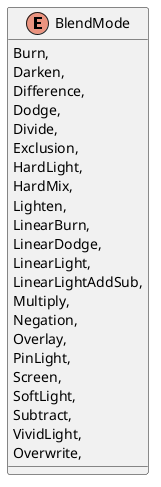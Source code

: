 @startuml
enum BlendMode {
    Burn,
    Darken,
    Difference,
    Dodge,
    Divide,
    Exclusion,
    HardLight,
    HardMix,
    Lighten,
    LinearBurn,
    LinearDodge,
    LinearLight,
    LinearLightAddSub,
    Multiply,
    Negation,
    Overlay,
    PinLight,
    Screen,
    SoftLight,
    Subtract,
    VividLight,
    Overwrite,
}
@enduml
